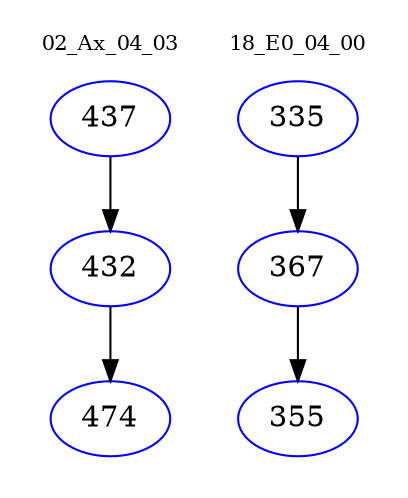 digraph{
subgraph cluster_0 {
color = white
label = "02_Ax_04_03";
fontsize=10;
T0_437 [label="437", color="blue"]
T0_437 -> T0_432 [color="black"]
T0_432 [label="432", color="blue"]
T0_432 -> T0_474 [color="black"]
T0_474 [label="474", color="blue"]
}
subgraph cluster_1 {
color = white
label = "18_E0_04_00";
fontsize=10;
T1_335 [label="335", color="blue"]
T1_335 -> T1_367 [color="black"]
T1_367 [label="367", color="blue"]
T1_367 -> T1_355 [color="black"]
T1_355 [label="355", color="blue"]
}
}
